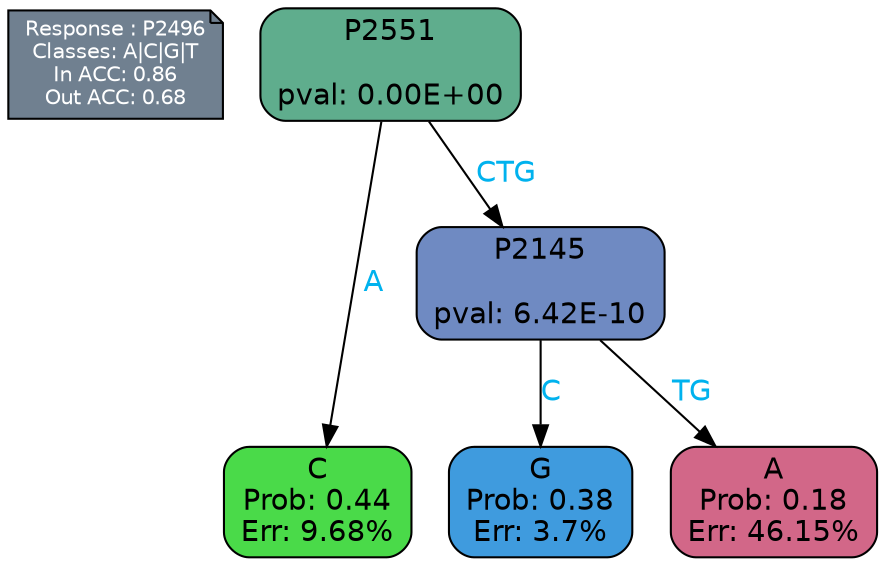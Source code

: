 digraph Tree {
node [shape=box, style="filled, rounded", color="black", fontname=helvetica] ;
graph [ranksep=equally, splines=polylines, bgcolor=transparent, dpi=600] ;
edge [fontname=helvetica] ;
LEGEND [label="Response : P2496
Classes: A|C|G|T
In ACC: 0.86
Out ACC: 0.68
",shape=note,align=left,style=filled,fillcolor="slategray",fontcolor="white",fontsize=10];1 [label="P2551

pval: 0.00E+00", fillcolor="#5fad8d"] ;
2 [label="C
Prob: 0.44
Err: 9.68%", fillcolor="#4ada49"] ;
3 [label="P2145

pval: 6.42E-10", fillcolor="#6f8ac2"] ;
4 [label="G
Prob: 0.38
Err: 3.7%", fillcolor="#3f9bde"] ;
5 [label="A
Prob: 0.18
Err: 46.15%", fillcolor="#d26788"] ;
1 -> 2 [label="A",fontcolor=deepskyblue2] ;
1 -> 3 [label="CTG",fontcolor=deepskyblue2] ;
3 -> 4 [label="C",fontcolor=deepskyblue2] ;
3 -> 5 [label="TG",fontcolor=deepskyblue2] ;
{rank = same; 2;4;5;}{rank = same; LEGEND;1;}}